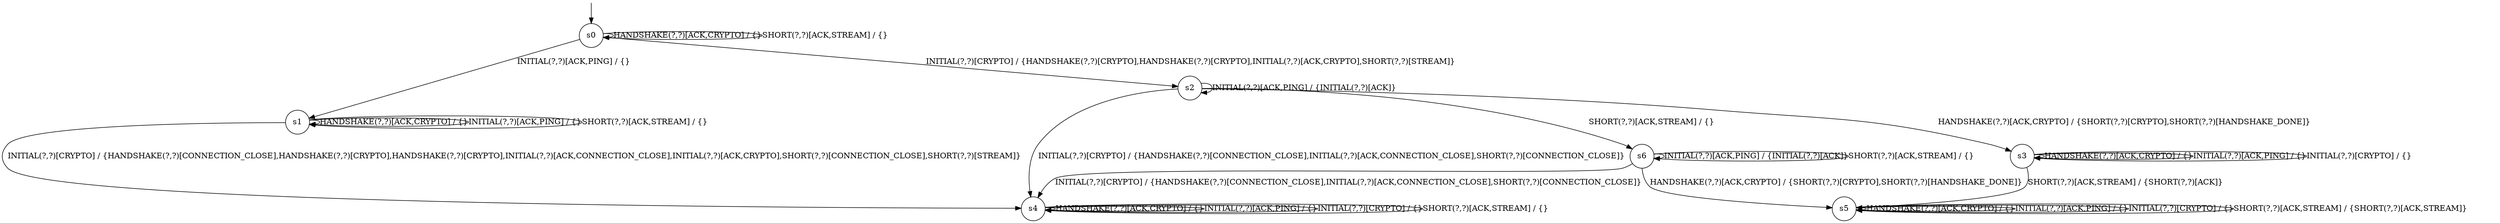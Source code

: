 digraph g {

	s0 [shape="circle" label="s0"];
	s1 [shape="circle" label="s1"];
	s2 [shape="circle" label="s2"];
	s3 [shape="circle" label="s3"];
	s4 [shape="circle" label="s4"];
	s5 [shape="circle" label="s5"];
	s6 [shape="circle" label="s6"];
	s0 -> s0 [label="HANDSHAKE(?,?)[ACK,CRYPTO] / {}"];
	s0 -> s1 [label="INITIAL(?,?)[ACK,PING] / {}"];
	s0 -> s2 [label="INITIAL(?,?)[CRYPTO] / {HANDSHAKE(?,?)[CRYPTO],HANDSHAKE(?,?)[CRYPTO],INITIAL(?,?)[ACK,CRYPTO],SHORT(?,?)[STREAM]}"];
	s0 -> s0 [label="SHORT(?,?)[ACK,STREAM] / {}"];
	s1 -> s1 [label="HANDSHAKE(?,?)[ACK,CRYPTO] / {}"];
	s1 -> s1 [label="INITIAL(?,?)[ACK,PING] / {}"];
	s1 -> s4 [label="INITIAL(?,?)[CRYPTO] / {HANDSHAKE(?,?)[CONNECTION_CLOSE],HANDSHAKE(?,?)[CRYPTO],HANDSHAKE(?,?)[CRYPTO],INITIAL(?,?)[ACK,CONNECTION_CLOSE],INITIAL(?,?)[ACK,CRYPTO],SHORT(?,?)[CONNECTION_CLOSE],SHORT(?,?)[STREAM]}"];
	s1 -> s1 [label="SHORT(?,?)[ACK,STREAM] / {}"];
	s2 -> s3 [label="HANDSHAKE(?,?)[ACK,CRYPTO] / {SHORT(?,?)[CRYPTO],SHORT(?,?)[HANDSHAKE_DONE]}"];
	s2 -> s2 [label="INITIAL(?,?)[ACK,PING] / {INITIAL(?,?)[ACK]}"];
	s2 -> s4 [label="INITIAL(?,?)[CRYPTO] / {HANDSHAKE(?,?)[CONNECTION_CLOSE],INITIAL(?,?)[ACK,CONNECTION_CLOSE],SHORT(?,?)[CONNECTION_CLOSE]}"];
	s2 -> s6 [label="SHORT(?,?)[ACK,STREAM] / {}"];
	s3 -> s3 [label="HANDSHAKE(?,?)[ACK,CRYPTO] / {}"];
	s3 -> s3 [label="INITIAL(?,?)[ACK,PING] / {}"];
	s3 -> s3 [label="INITIAL(?,?)[CRYPTO] / {}"];
	s3 -> s5 [label="SHORT(?,?)[ACK,STREAM] / {SHORT(?,?)[ACK]}"];
	s4 -> s4 [label="HANDSHAKE(?,?)[ACK,CRYPTO] / {}"];
	s4 -> s4 [label="INITIAL(?,?)[ACK,PING] / {}"];
	s4 -> s4 [label="INITIAL(?,?)[CRYPTO] / {}"];
	s4 -> s4 [label="SHORT(?,?)[ACK,STREAM] / {}"];
	s5 -> s5 [label="HANDSHAKE(?,?)[ACK,CRYPTO] / {}"];
	s5 -> s5 [label="INITIAL(?,?)[ACK,PING] / {}"];
	s5 -> s5 [label="INITIAL(?,?)[CRYPTO] / {}"];
	s5 -> s5 [label="SHORT(?,?)[ACK,STREAM] / {SHORT(?,?)[ACK,STREAM]}"];
	s6 -> s5 [label="HANDSHAKE(?,?)[ACK,CRYPTO] / {SHORT(?,?)[CRYPTO],SHORT(?,?)[HANDSHAKE_DONE]}"];
	s6 -> s6 [label="INITIAL(?,?)[ACK,PING] / {INITIAL(?,?)[ACK]}"];
	s6 -> s4 [label="INITIAL(?,?)[CRYPTO] / {HANDSHAKE(?,?)[CONNECTION_CLOSE],INITIAL(?,?)[ACK,CONNECTION_CLOSE],SHORT(?,?)[CONNECTION_CLOSE]}"];
	s6 -> s6 [label="SHORT(?,?)[ACK,STREAM] / {}"];

__start0 [label="" shape="none" width="0" height="0"];
__start0 -> s0;

}
